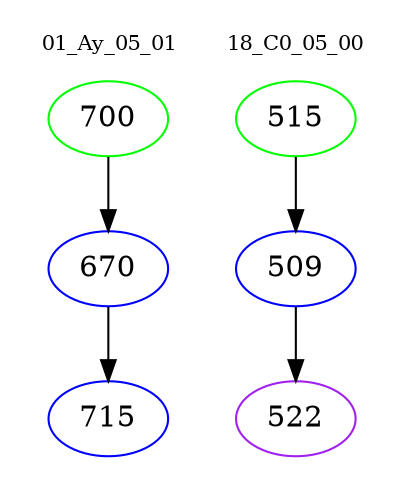 digraph{
subgraph cluster_0 {
color = white
label = "01_Ay_05_01";
fontsize=10;
T0_700 [label="700", color="green"]
T0_700 -> T0_670 [color="black"]
T0_670 [label="670", color="blue"]
T0_670 -> T0_715 [color="black"]
T0_715 [label="715", color="blue"]
}
subgraph cluster_1 {
color = white
label = "18_C0_05_00";
fontsize=10;
T1_515 [label="515", color="green"]
T1_515 -> T1_509 [color="black"]
T1_509 [label="509", color="blue"]
T1_509 -> T1_522 [color="black"]
T1_522 [label="522", color="purple"]
}
}
